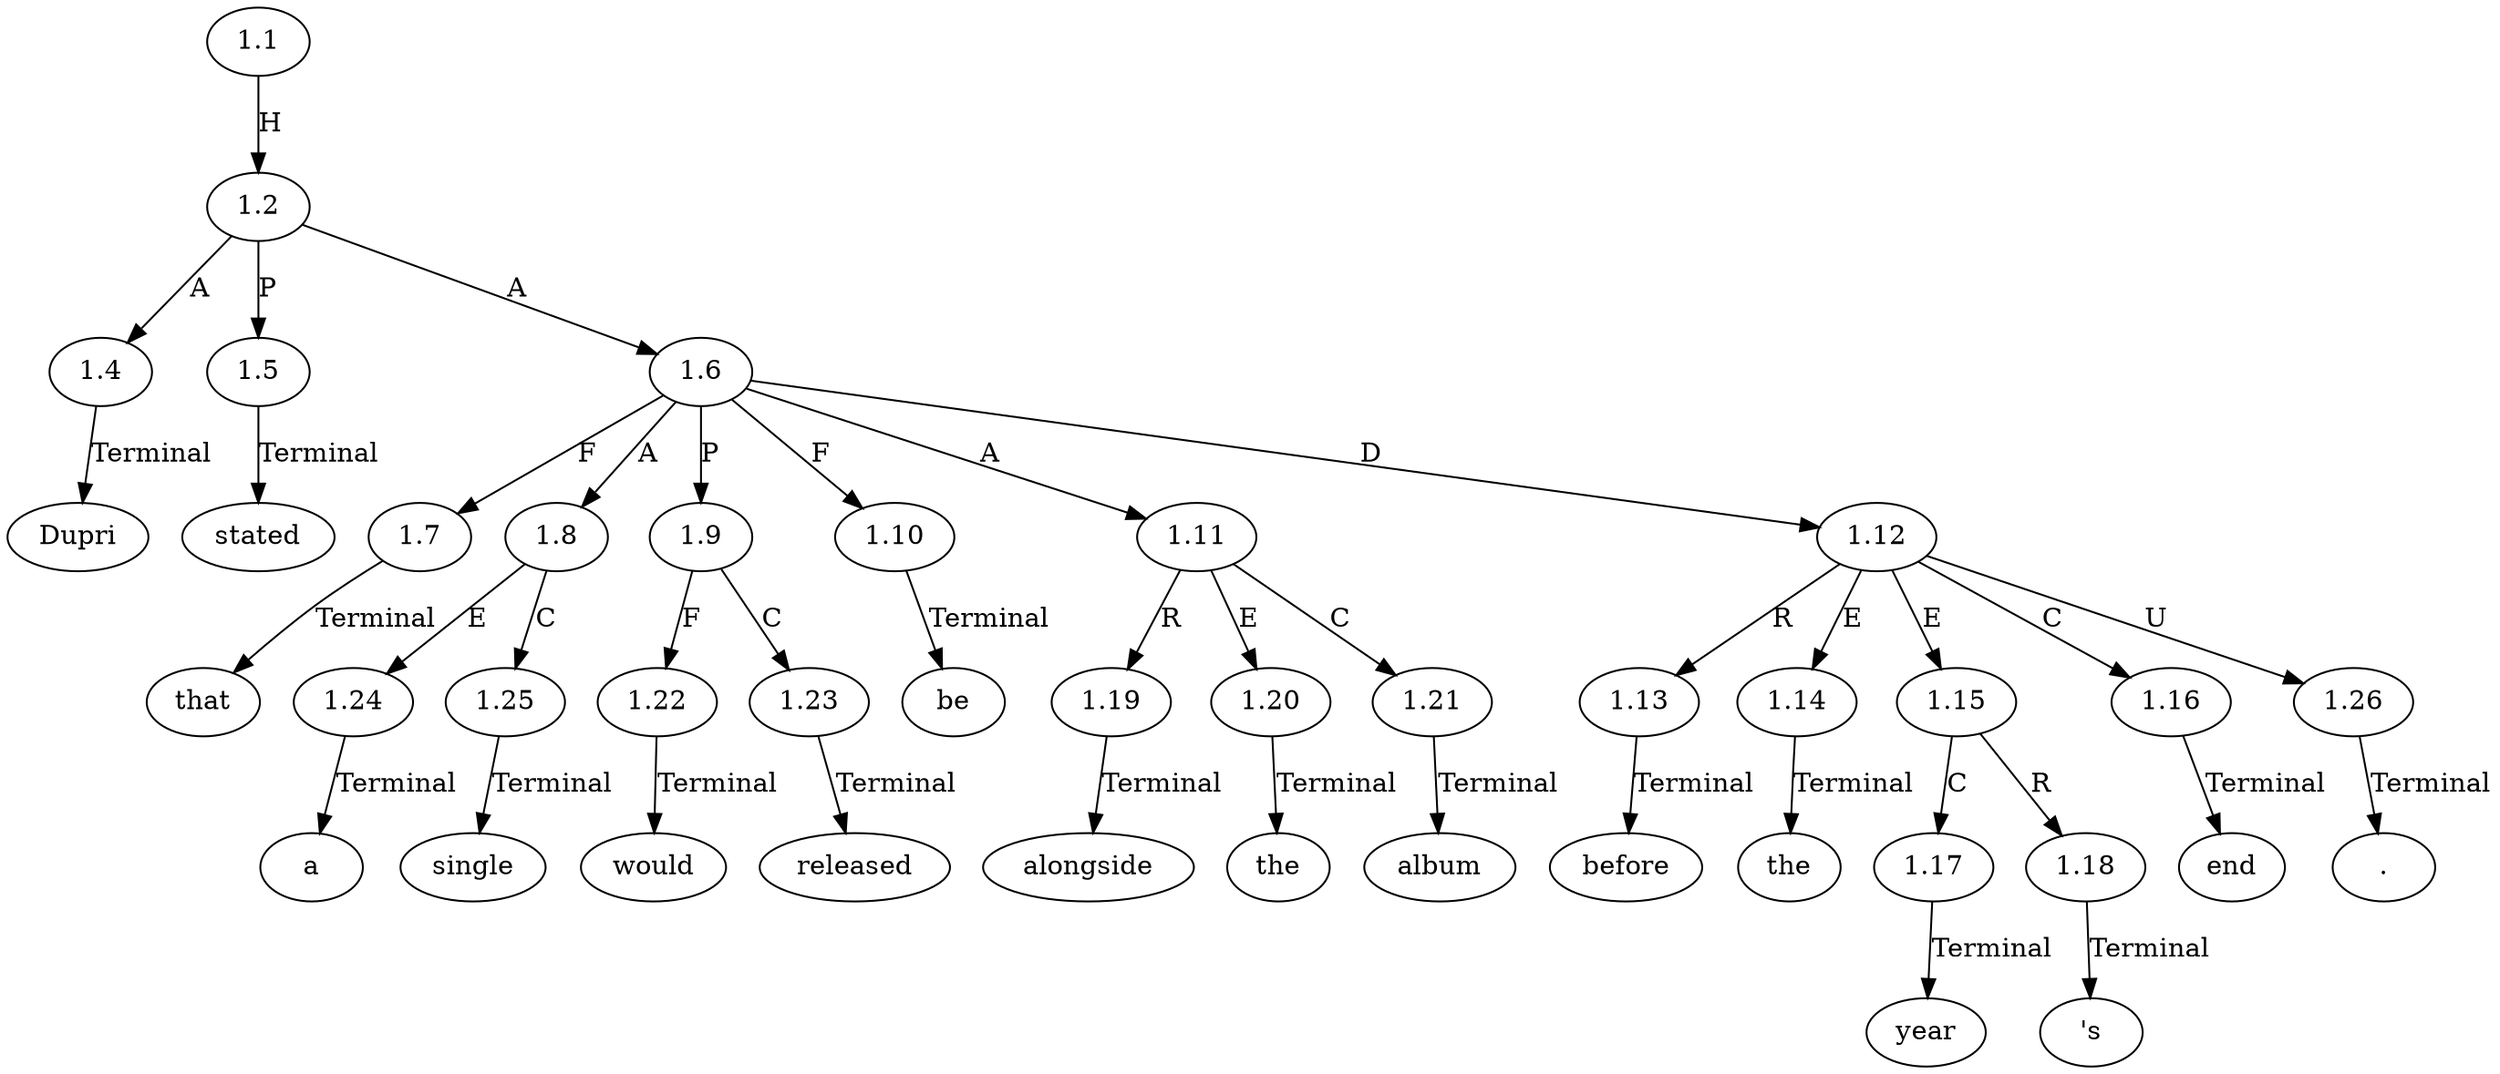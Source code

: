// Graph
digraph {
	0.1 [label=Dupri ordering=out]
	0.10 [label=the ordering=out]
	0.11 [label=album ordering=out]
	0.12 [label=before ordering=out]
	0.13 [label=the ordering=out]
	0.14 [label=year ordering=out]
	0.15 [label="'s" ordering=out]
	0.16 [label=end ordering=out]
	0.17 [label="." ordering=out]
	0.2 [label=stated ordering=out]
	0.3 [label=that ordering=out]
	0.4 [label=a ordering=out]
	0.5 [label=single ordering=out]
	0.6 [label=would ordering=out]
	0.7 [label=be ordering=out]
	0.8 [label=released ordering=out]
	0.9 [label=alongside ordering=out]
	1.1 [label=1.1 ordering=out]
	1.2 [label=1.2 ordering=out]
	1.4 [label=1.4 ordering=out]
	1.5 [label=1.5 ordering=out]
	1.6 [label=1.6 ordering=out]
	1.7 [label=1.7 ordering=out]
	1.8 [label=1.8 ordering=out]
	1.9 [label=1.9 ordering=out]
	1.10 [label=1.10 ordering=out]
	1.11 [label=1.11 ordering=out]
	1.12 [label=1.12 ordering=out]
	1.13 [label=1.13 ordering=out]
	1.14 [label=1.14 ordering=out]
	1.15 [label=1.15 ordering=out]
	1.16 [label=1.16 ordering=out]
	1.17 [label=1.17 ordering=out]
	1.18 [label=1.18 ordering=out]
	1.19 [label=1.19 ordering=out]
	1.20 [label=1.20 ordering=out]
	1.21 [label=1.21 ordering=out]
	1.22 [label=1.22 ordering=out]
	1.23 [label=1.23 ordering=out]
	1.24 [label=1.24 ordering=out]
	1.25 [label=1.25 ordering=out]
	1.26 [label=1.26 ordering=out]
	1.1 -> 1.2 [label=H ordering=out]
	1.2 -> 1.4 [label=A ordering=out]
	1.2 -> 1.5 [label=P ordering=out]
	1.2 -> 1.6 [label=A ordering=out]
	1.4 -> 0.1 [label=Terminal ordering=out]
	1.5 -> 0.2 [label=Terminal ordering=out]
	1.6 -> 1.7 [label=F ordering=out]
	1.6 -> 1.8 [label=A ordering=out]
	1.6 -> 1.9 [label=P ordering=out]
	1.6 -> 1.10 [label=F ordering=out]
	1.6 -> 1.11 [label=A ordering=out]
	1.6 -> 1.12 [label=D ordering=out]
	1.7 -> 0.3 [label=Terminal ordering=out]
	1.8 -> 1.24 [label=E ordering=out]
	1.8 -> 1.25 [label=C ordering=out]
	1.9 -> 1.22 [label=F ordering=out]
	1.9 -> 1.23 [label=C ordering=out]
	1.10 -> 0.7 [label=Terminal ordering=out]
	1.11 -> 1.19 [label=R ordering=out]
	1.11 -> 1.20 [label=E ordering=out]
	1.11 -> 1.21 [label=C ordering=out]
	1.12 -> 1.13 [label=R ordering=out]
	1.12 -> 1.14 [label=E ordering=out]
	1.12 -> 1.15 [label=E ordering=out]
	1.12 -> 1.16 [label=C ordering=out]
	1.12 -> 1.26 [label=U ordering=out]
	1.13 -> 0.12 [label=Terminal ordering=out]
	1.14 -> 0.13 [label=Terminal ordering=out]
	1.15 -> 1.17 [label=C ordering=out]
	1.15 -> 1.18 [label=R ordering=out]
	1.16 -> 0.16 [label=Terminal ordering=out]
	1.17 -> 0.14 [label=Terminal ordering=out]
	1.18 -> 0.15 [label=Terminal ordering=out]
	1.19 -> 0.9 [label=Terminal ordering=out]
	1.20 -> 0.10 [label=Terminal ordering=out]
	1.21 -> 0.11 [label=Terminal ordering=out]
	1.22 -> 0.6 [label=Terminal ordering=out]
	1.23 -> 0.8 [label=Terminal ordering=out]
	1.24 -> 0.4 [label=Terminal ordering=out]
	1.25 -> 0.5 [label=Terminal ordering=out]
	1.26 -> 0.17 [label=Terminal ordering=out]
}
